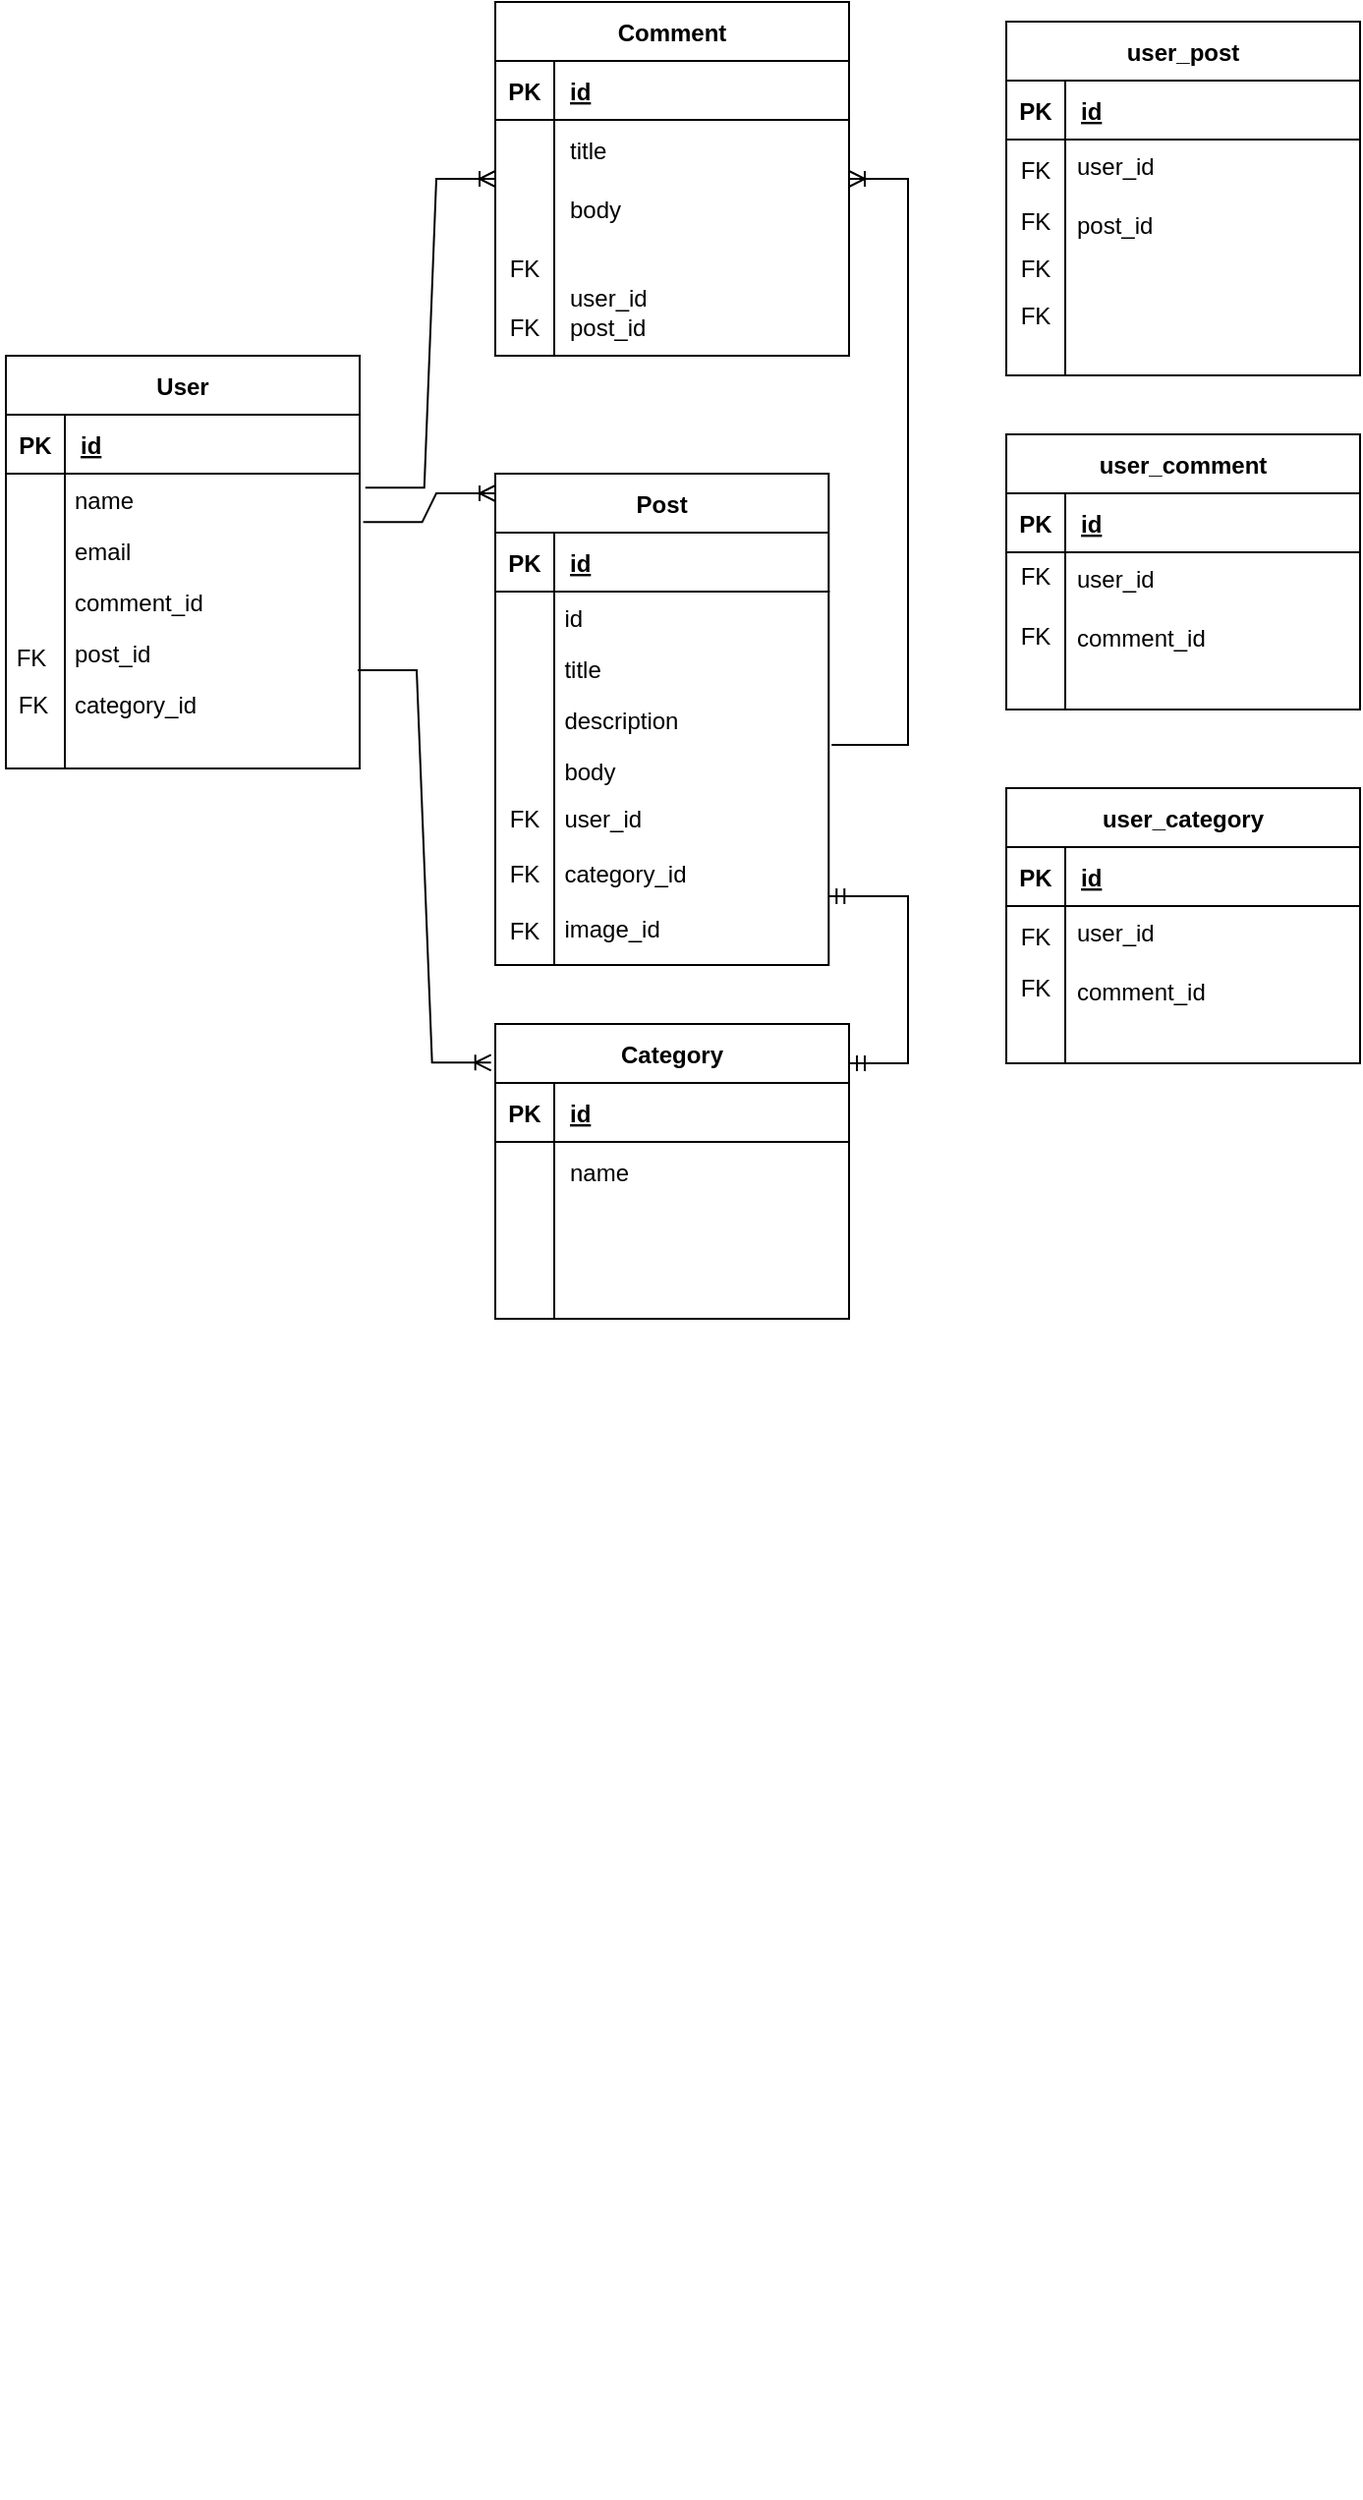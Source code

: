 <mxfile version="17.1.3" type="device"><diagram id="C5RBs43oDa-KdzZeNtuy" name="Page-1"><mxGraphModel dx="1185" dy="1831" grid="1" gridSize="10" guides="1" tooltips="1" connect="1" arrows="1" fold="1" page="1" pageScale="1" pageWidth="827" pageHeight="1169" math="0" shadow="0"><root><mxCell id="WIyWlLk6GJQsqaUBKTNV-0"/><mxCell id="WIyWlLk6GJQsqaUBKTNV-1" parent="WIyWlLk6GJQsqaUBKTNV-0"/><mxCell id="lPncde6TAyD1m9C1xYJm-18" value="" style="edgeStyle=entityRelationEdgeStyle;fontSize=12;html=1;endArrow=ERoneToMany;rounded=0;exitX=1.01;exitY=0.822;exitDx=0;exitDy=0;exitPerimeter=0;" parent="WIyWlLk6GJQsqaUBKTNV-1" source="tdaJ55dzC8BW70NEusdq-22" edge="1"><mxGeometry width="100" height="100" relative="1" as="geometry"><mxPoint x="210" y="250" as="sourcePoint"/><mxPoint x="280" y="140" as="targetPoint"/></mxGeometry></mxCell><mxCell id="lPncde6TAyD1m9C1xYJm-29" value="" style="edgeStyle=entityRelationEdgeStyle;fontSize=12;html=1;endArrow=ERoneToMany;rounded=0;exitX=1.008;exitY=1;exitDx=0;exitDy=0;exitPerimeter=0;" parent="WIyWlLk6GJQsqaUBKTNV-1" source="tdaJ55dzC8BW70NEusdq-77" target="tdaJ55dzC8BW70NEusdq-113" edge="1"><mxGeometry width="100" height="100" relative="1" as="geometry"><mxPoint x="440" y="237" as="sourcePoint"/><mxPoint x="530" y="-10" as="targetPoint"/></mxGeometry></mxCell><mxCell id="tdaJ55dzC8BW70NEusdq-33" value="" style="group" parent="WIyWlLk6GJQsqaUBKTNV-1" vertex="1" connectable="0"><mxGeometry x="60" y="950" width="189" height="210" as="geometry"/></mxCell><mxCell id="tdaJ55dzC8BW70NEusdq-36" value="" style="group" parent="tdaJ55dzC8BW70NEusdq-33" vertex="1" connectable="0"><mxGeometry x="-31" y="-880" width="191" height="210" as="geometry"/></mxCell><mxCell id="tdaJ55dzC8BW70NEusdq-18" value="User" style="shape=table;startSize=30;container=1;collapsible=1;childLayout=tableLayout;fixedRows=1;rowLines=0;fontStyle=1;align=center;resizeLast=1;" parent="tdaJ55dzC8BW70NEusdq-36" vertex="1"><mxGeometry x="2" width="180" height="210" as="geometry"/></mxCell><mxCell id="tdaJ55dzC8BW70NEusdq-19" value="" style="shape=tableRow;horizontal=0;startSize=0;swimlaneHead=0;swimlaneBody=0;fillColor=none;collapsible=0;dropTarget=0;points=[[0,0.5],[1,0.5]];portConstraint=eastwest;top=0;left=0;right=0;bottom=1;" parent="tdaJ55dzC8BW70NEusdq-18" vertex="1"><mxGeometry y="30" width="180" height="30" as="geometry"/></mxCell><mxCell id="tdaJ55dzC8BW70NEusdq-20" value="PK" style="shape=partialRectangle;connectable=0;fillColor=none;top=0;left=0;bottom=0;right=0;fontStyle=1;overflow=hidden;" parent="tdaJ55dzC8BW70NEusdq-19" vertex="1"><mxGeometry width="30" height="30" as="geometry"><mxRectangle width="30" height="30" as="alternateBounds"/></mxGeometry></mxCell><mxCell id="tdaJ55dzC8BW70NEusdq-21" value="id" style="shape=partialRectangle;connectable=0;fillColor=none;top=0;left=0;bottom=0;right=0;align=left;spacingLeft=6;fontStyle=5;overflow=hidden;" parent="tdaJ55dzC8BW70NEusdq-19" vertex="1"><mxGeometry x="30" width="150" height="30" as="geometry"><mxRectangle width="150" height="30" as="alternateBounds"/></mxGeometry></mxCell><mxCell id="tdaJ55dzC8BW70NEusdq-22" value="" style="shape=tableRow;horizontal=0;startSize=0;swimlaneHead=0;swimlaneBody=0;fillColor=none;collapsible=0;dropTarget=0;points=[[0,0.5],[1,0.5]];portConstraint=eastwest;top=0;left=0;right=0;bottom=0;" parent="tdaJ55dzC8BW70NEusdq-18" vertex="1"><mxGeometry y="60" width="180" height="30" as="geometry"/></mxCell><mxCell id="tdaJ55dzC8BW70NEusdq-23" value="" style="shape=partialRectangle;connectable=0;fillColor=none;top=0;left=0;bottom=0;right=0;editable=1;overflow=hidden;" parent="tdaJ55dzC8BW70NEusdq-22" vertex="1"><mxGeometry width="30" height="30" as="geometry"><mxRectangle width="30" height="30" as="alternateBounds"/></mxGeometry></mxCell><mxCell id="tdaJ55dzC8BW70NEusdq-24" value="" style="shape=partialRectangle;connectable=0;fillColor=none;top=0;left=0;bottom=0;right=0;align=left;spacingLeft=6;overflow=hidden;" parent="tdaJ55dzC8BW70NEusdq-22" vertex="1"><mxGeometry x="30" width="150" height="30" as="geometry"><mxRectangle width="150" height="30" as="alternateBounds"/></mxGeometry></mxCell><mxCell id="tdaJ55dzC8BW70NEusdq-28" value="" style="shape=tableRow;horizontal=0;startSize=0;swimlaneHead=0;swimlaneBody=0;fillColor=none;collapsible=0;dropTarget=0;points=[[0,0.5],[1,0.5]];portConstraint=eastwest;top=0;left=0;right=0;bottom=0;" parent="tdaJ55dzC8BW70NEusdq-18" vertex="1"><mxGeometry y="90" width="180" height="90" as="geometry"/></mxCell><mxCell id="tdaJ55dzC8BW70NEusdq-29" value="" style="shape=partialRectangle;connectable=0;fillColor=none;top=0;left=0;bottom=0;right=0;editable=1;overflow=hidden;" parent="tdaJ55dzC8BW70NEusdq-28" vertex="1"><mxGeometry width="30" height="90" as="geometry"><mxRectangle width="30" height="90" as="alternateBounds"/></mxGeometry></mxCell><mxCell id="tdaJ55dzC8BW70NEusdq-30" value="" style="shape=partialRectangle;connectable=0;fillColor=none;top=0;left=0;bottom=0;right=0;align=left;spacingLeft=6;overflow=hidden;" parent="tdaJ55dzC8BW70NEusdq-28" vertex="1"><mxGeometry x="30" width="150" height="90" as="geometry"><mxRectangle width="150" height="90" as="alternateBounds"/></mxGeometry></mxCell><mxCell id="tdaJ55dzC8BW70NEusdq-25" value="" style="shape=tableRow;horizontal=0;startSize=0;swimlaneHead=0;swimlaneBody=0;fillColor=none;collapsible=0;dropTarget=0;points=[[0,0.5],[1,0.5]];portConstraint=eastwest;top=0;left=0;right=0;bottom=0;" parent="tdaJ55dzC8BW70NEusdq-18" vertex="1"><mxGeometry y="180" width="180" height="30" as="geometry"/></mxCell><mxCell id="tdaJ55dzC8BW70NEusdq-26" value="" style="shape=partialRectangle;connectable=0;fillColor=none;top=0;left=0;bottom=0;right=0;editable=1;overflow=hidden;" parent="tdaJ55dzC8BW70NEusdq-25" vertex="1"><mxGeometry width="30" height="30" as="geometry"><mxRectangle width="30" height="30" as="alternateBounds"/></mxGeometry></mxCell><mxCell id="tdaJ55dzC8BW70NEusdq-27" value="" style="shape=partialRectangle;connectable=0;fillColor=none;top=0;left=0;bottom=0;right=0;align=left;spacingLeft=6;overflow=hidden;" parent="tdaJ55dzC8BW70NEusdq-25" vertex="1"><mxGeometry x="30" width="150" height="30" as="geometry"><mxRectangle width="150" height="30" as="alternateBounds"/></mxGeometry></mxCell><mxCell id="lPncde6TAyD1m9C1xYJm-11" value="name" style="text;align=left;verticalAlign=top;spacingLeft=4;spacingRight=4;overflow=hidden;rotatable=0;points=[[0,0.5],[1,0.5]];portConstraint=eastwest;rounded=0;shadow=0;html=0;" parent="tdaJ55dzC8BW70NEusdq-36" vertex="1"><mxGeometry x="31" y="60" width="149.0" height="26" as="geometry"/></mxCell><mxCell id="lPncde6TAyD1m9C1xYJm-12" value="email" style="text;align=left;verticalAlign=top;spacingLeft=4;spacingRight=4;overflow=hidden;rotatable=0;points=[[0,0.5],[1,0.5]];portConstraint=eastwest;rounded=0;shadow=0;html=0;" parent="tdaJ55dzC8BW70NEusdq-36" vertex="1"><mxGeometry x="31" y="86" width="149.0" height="26" as="geometry"/></mxCell><mxCell id="lPncde6TAyD1m9C1xYJm-15" value="comment_id" style="text;align=left;verticalAlign=top;spacingLeft=4;spacingRight=4;overflow=hidden;rotatable=0;points=[[0,0.5],[1,0.5]];portConstraint=eastwest;rounded=0;shadow=0;html=0;" parent="tdaJ55dzC8BW70NEusdq-36" vertex="1"><mxGeometry x="31" y="112" width="149.0" height="26" as="geometry"/></mxCell><mxCell id="lPncde6TAyD1m9C1xYJm-13" value="post_id" style="text;align=left;verticalAlign=top;spacingLeft=4;spacingRight=4;overflow=hidden;rotatable=0;points=[[0,0.5],[1,0.5]];portConstraint=eastwest;rounded=0;shadow=0;html=0;" parent="tdaJ55dzC8BW70NEusdq-36" vertex="1"><mxGeometry x="31" y="138" width="149.0" height="26" as="geometry"/></mxCell><mxCell id="tdaJ55dzC8BW70NEusdq-1" value="category_id" style="text;align=left;verticalAlign=top;spacingLeft=4;spacingRight=4;overflow=hidden;rotatable=0;points=[[0,0.5],[1,0.5]];portConstraint=eastwest;rounded=0;shadow=0;html=0;" parent="tdaJ55dzC8BW70NEusdq-36" vertex="1"><mxGeometry x="31" y="164" width="150" height="30" as="geometry"/></mxCell><mxCell id="tdaJ55dzC8BW70NEusdq-31" value="FK" style="shape=partialRectangle;connectable=0;fillColor=none;top=0;left=0;bottom=0;right=0;fontStyle=0;overflow=hidden;" parent="tdaJ55dzC8BW70NEusdq-36" vertex="1"><mxGeometry x="1" y="162" width="30" height="30" as="geometry"><mxRectangle width="30" height="30" as="alternateBounds"/></mxGeometry></mxCell><mxCell id="tdaJ55dzC8BW70NEusdq-32" value="FK" style="shape=partialRectangle;connectable=0;fillColor=none;top=0;left=0;bottom=0;right=0;fontStyle=0;overflow=hidden;" parent="tdaJ55dzC8BW70NEusdq-36" vertex="1"><mxGeometry y="138" width="30" height="30" as="geometry"><mxRectangle width="30" height="30" as="alternateBounds"/></mxGeometry></mxCell><mxCell id="tdaJ55dzC8BW70NEusdq-37" style="edgeStyle=orthogonalEdgeStyle;rounded=0;orthogonalLoop=1;jettySize=auto;html=1;exitX=1;exitY=0.5;exitDx=0;exitDy=0;" parent="tdaJ55dzC8BW70NEusdq-36" source="lPncde6TAyD1m9C1xYJm-11" target="lPncde6TAyD1m9C1xYJm-11" edge="1"><mxGeometry relative="1" as="geometry"/></mxCell><mxCell id="tdaJ55dzC8BW70NEusdq-82" value="" style="group" parent="WIyWlLk6GJQsqaUBKTNV-1" vertex="1" connectable="0"><mxGeometry x="280" y="130" width="180" height="250" as="geometry"/></mxCell><mxCell id="tdaJ55dzC8BW70NEusdq-75" value="id" style="text;align=left;verticalAlign=top;spacingLeft=4;spacingRight=4;overflow=hidden;rotatable=0;points=[[0,0.5],[1,0.5]];portConstraint=eastwest;" parent="tdaJ55dzC8BW70NEusdq-82" vertex="1"><mxGeometry x="29.21" y="60" width="140.79" height="26" as="geometry"/></mxCell><mxCell id="tdaJ55dzC8BW70NEusdq-76" value="title" style="text;align=left;verticalAlign=top;spacingLeft=4;spacingRight=4;overflow=hidden;rotatable=0;points=[[0,0.5],[1,0.5]];portConstraint=eastwest;rounded=0;shadow=0;html=0;" parent="tdaJ55dzC8BW70NEusdq-82" vertex="1"><mxGeometry x="29.21" y="86" width="140.79" height="26" as="geometry"/></mxCell><mxCell id="tdaJ55dzC8BW70NEusdq-77" value="description" style="text;align=left;verticalAlign=top;spacingLeft=4;spacingRight=4;overflow=hidden;rotatable=0;points=[[0,0.5],[1,0.5]];portConstraint=eastwest;rounded=0;shadow=0;html=0;" parent="tdaJ55dzC8BW70NEusdq-82" vertex="1"><mxGeometry x="29.21" y="112" width="140.79" height="26" as="geometry"/></mxCell><mxCell id="tdaJ55dzC8BW70NEusdq-78" value="body" style="text;align=left;verticalAlign=top;spacingLeft=4;spacingRight=4;overflow=hidden;rotatable=0;points=[[0,0.5],[1,0.5]];portConstraint=eastwest;rounded=0;shadow=0;html=0;" parent="tdaJ55dzC8BW70NEusdq-82" vertex="1"><mxGeometry x="29.21" y="138" width="140.79" height="26" as="geometry"/></mxCell><mxCell id="tdaJ55dzC8BW70NEusdq-79" value="user_id" style="text;align=left;verticalAlign=top;spacingLeft=4;spacingRight=4;overflow=hidden;rotatable=0;points=[[0,0.5],[1,0.5]];portConstraint=eastwest;rounded=0;shadow=0;html=0;" parent="tdaJ55dzC8BW70NEusdq-82" vertex="1"><mxGeometry x="29.21" y="162" width="140.79" height="26" as="geometry"/></mxCell><mxCell id="tdaJ55dzC8BW70NEusdq-80" value="category_id" style="text;align=left;verticalAlign=top;spacingLeft=4;spacingRight=4;overflow=hidden;rotatable=0;points=[[0,0.5],[1,0.5]];portConstraint=eastwest;rounded=0;shadow=0;html=0;" parent="tdaJ55dzC8BW70NEusdq-82" vertex="1"><mxGeometry x="29.21" y="190" width="140.79" height="26" as="geometry"/></mxCell><mxCell id="tdaJ55dzC8BW70NEusdq-81" value="image_id" style="text;align=left;verticalAlign=top;spacingLeft=4;spacingRight=4;overflow=hidden;rotatable=0;points=[[0,0.5],[1,0.5]];portConstraint=eastwest;rounded=0;shadow=0;html=0;" parent="tdaJ55dzC8BW70NEusdq-82" vertex="1"><mxGeometry x="29.21" y="218" width="140.79" height="26" as="geometry"/></mxCell><mxCell id="tdaJ55dzC8BW70NEusdq-86" value="" style="group" parent="tdaJ55dzC8BW70NEusdq-82" vertex="1" connectable="0"><mxGeometry width="169.634" height="250" as="geometry"/></mxCell><mxCell id="tdaJ55dzC8BW70NEusdq-62" value="Post" style="shape=table;startSize=30;container=1;collapsible=1;childLayout=tableLayout;fixedRows=1;rowLines=0;fontStyle=1;align=center;resizeLast=1;" parent="tdaJ55dzC8BW70NEusdq-86" vertex="1"><mxGeometry width="169.634" height="250" as="geometry"/></mxCell><mxCell id="tdaJ55dzC8BW70NEusdq-63" value="" style="shape=tableRow;horizontal=0;startSize=0;swimlaneHead=0;swimlaneBody=0;fillColor=none;collapsible=0;dropTarget=0;points=[[0,0.5],[1,0.5]];portConstraint=eastwest;top=0;left=0;right=0;bottom=1;" parent="tdaJ55dzC8BW70NEusdq-62" vertex="1"><mxGeometry y="30" width="169.634" height="30" as="geometry"/></mxCell><mxCell id="tdaJ55dzC8BW70NEusdq-64" value="PK" style="shape=partialRectangle;connectable=0;fillColor=none;top=0;left=0;bottom=0;right=0;fontStyle=1;overflow=hidden;" parent="tdaJ55dzC8BW70NEusdq-63" vertex="1"><mxGeometry width="30" height="30" as="geometry"><mxRectangle width="30" height="30" as="alternateBounds"/></mxGeometry></mxCell><mxCell id="tdaJ55dzC8BW70NEusdq-65" value="id" style="shape=partialRectangle;connectable=0;fillColor=none;top=0;left=0;bottom=0;right=0;align=left;spacingLeft=6;fontStyle=5;overflow=hidden;" parent="tdaJ55dzC8BW70NEusdq-63" vertex="1"><mxGeometry x="30" width="139.634" height="30" as="geometry"><mxRectangle width="139.634" height="30" as="alternateBounds"/></mxGeometry></mxCell><mxCell id="tdaJ55dzC8BW70NEusdq-66" value="" style="shape=tableRow;horizontal=0;startSize=0;swimlaneHead=0;swimlaneBody=0;fillColor=none;collapsible=0;dropTarget=0;points=[[0,0.5],[1,0.5]];portConstraint=eastwest;top=0;left=0;right=0;bottom=0;" parent="tdaJ55dzC8BW70NEusdq-62" vertex="1"><mxGeometry y="60" width="169.634" height="30" as="geometry"/></mxCell><mxCell id="tdaJ55dzC8BW70NEusdq-67" value="" style="shape=partialRectangle;connectable=0;fillColor=none;top=0;left=0;bottom=0;right=0;editable=1;overflow=hidden;" parent="tdaJ55dzC8BW70NEusdq-66" vertex="1"><mxGeometry width="30" height="30" as="geometry"><mxRectangle width="30" height="30" as="alternateBounds"/></mxGeometry></mxCell><mxCell id="tdaJ55dzC8BW70NEusdq-68" value="" style="shape=partialRectangle;connectable=0;fillColor=none;top=0;left=0;bottom=0;right=0;align=left;spacingLeft=6;overflow=hidden;" parent="tdaJ55dzC8BW70NEusdq-66" vertex="1"><mxGeometry x="30" width="139.634" height="30" as="geometry"><mxRectangle width="139.634" height="30" as="alternateBounds"/></mxGeometry></mxCell><mxCell id="tdaJ55dzC8BW70NEusdq-69" value="" style="shape=tableRow;horizontal=0;startSize=0;swimlaneHead=0;swimlaneBody=0;fillColor=none;collapsible=0;dropTarget=0;points=[[0,0.5],[1,0.5]];portConstraint=eastwest;top=0;left=0;right=0;bottom=0;" parent="tdaJ55dzC8BW70NEusdq-62" vertex="1"><mxGeometry y="90" width="169.634" height="90" as="geometry"/></mxCell><mxCell id="tdaJ55dzC8BW70NEusdq-70" value="" style="shape=partialRectangle;connectable=0;fillColor=none;top=0;left=0;bottom=0;right=0;editable=1;overflow=hidden;" parent="tdaJ55dzC8BW70NEusdq-69" vertex="1"><mxGeometry width="30" height="90" as="geometry"><mxRectangle width="30" height="90" as="alternateBounds"/></mxGeometry></mxCell><mxCell id="tdaJ55dzC8BW70NEusdq-71" value="" style="shape=partialRectangle;connectable=0;fillColor=none;top=0;left=0;bottom=0;right=0;align=left;spacingLeft=6;overflow=hidden;" parent="tdaJ55dzC8BW70NEusdq-69" vertex="1"><mxGeometry x="30" width="139.634" height="90" as="geometry"><mxRectangle width="139.634" height="90" as="alternateBounds"/></mxGeometry></mxCell><mxCell id="tdaJ55dzC8BW70NEusdq-72" value="" style="shape=tableRow;horizontal=0;startSize=0;swimlaneHead=0;swimlaneBody=0;fillColor=none;collapsible=0;dropTarget=0;points=[[0,0.5],[1,0.5]];portConstraint=eastwest;top=0;left=0;right=0;bottom=0;" parent="tdaJ55dzC8BW70NEusdq-62" vertex="1"><mxGeometry y="180" width="169.634" height="70" as="geometry"/></mxCell><mxCell id="tdaJ55dzC8BW70NEusdq-73" value="" style="shape=partialRectangle;connectable=0;fillColor=none;top=0;left=0;bottom=0;right=0;editable=1;overflow=hidden;" parent="tdaJ55dzC8BW70NEusdq-72" vertex="1"><mxGeometry width="30" height="70" as="geometry"><mxRectangle width="30" height="70" as="alternateBounds"/></mxGeometry></mxCell><mxCell id="tdaJ55dzC8BW70NEusdq-74" value="" style="shape=partialRectangle;connectable=0;fillColor=none;top=0;left=0;bottom=0;right=0;align=left;spacingLeft=6;overflow=hidden;" parent="tdaJ55dzC8BW70NEusdq-72" vertex="1"><mxGeometry x="30" width="139.634" height="70" as="geometry"><mxRectangle width="139.634" height="70" as="alternateBounds"/></mxGeometry></mxCell><mxCell id="tdaJ55dzC8BW70NEusdq-83" value="FK" style="shape=partialRectangle;connectable=0;fillColor=none;top=0;left=0;bottom=0;right=0;fontStyle=0;overflow=hidden;" parent="tdaJ55dzC8BW70NEusdq-86" vertex="1"><mxGeometry y="160" width="30" height="30" as="geometry"><mxRectangle width="30" height="30" as="alternateBounds"/></mxGeometry></mxCell><mxCell id="tdaJ55dzC8BW70NEusdq-84" value="FK" style="shape=partialRectangle;connectable=0;fillColor=none;top=0;left=0;bottom=0;right=0;fontStyle=0;overflow=hidden;" parent="tdaJ55dzC8BW70NEusdq-86" vertex="1"><mxGeometry y="188" width="30" height="30" as="geometry"><mxRectangle width="30" height="30" as="alternateBounds"/></mxGeometry></mxCell><mxCell id="tdaJ55dzC8BW70NEusdq-85" value="FK" style="shape=partialRectangle;connectable=0;fillColor=none;top=0;left=0;bottom=0;right=0;fontStyle=0;overflow=hidden;" parent="tdaJ55dzC8BW70NEusdq-86" vertex="1"><mxGeometry y="217" width="30" height="30" as="geometry"><mxRectangle width="30" height="30" as="alternateBounds"/></mxGeometry></mxCell><mxCell id="tdaJ55dzC8BW70NEusdq-129" value="" style="group" parent="WIyWlLk6GJQsqaUBKTNV-1" vertex="1" connectable="0"><mxGeometry x="280" y="-110" width="180" height="180" as="geometry"/></mxCell><mxCell id="tdaJ55dzC8BW70NEusdq-113" value="Comment" style="shape=table;startSize=30;container=1;collapsible=1;childLayout=tableLayout;fixedRows=1;rowLines=0;fontStyle=1;align=center;resizeLast=1;" parent="tdaJ55dzC8BW70NEusdq-129" vertex="1"><mxGeometry width="180" height="180" as="geometry"/></mxCell><mxCell id="tdaJ55dzC8BW70NEusdq-114" value="" style="shape=tableRow;horizontal=0;startSize=0;swimlaneHead=0;swimlaneBody=0;fillColor=none;collapsible=0;dropTarget=0;points=[[0,0.5],[1,0.5]];portConstraint=eastwest;top=0;left=0;right=0;bottom=1;" parent="tdaJ55dzC8BW70NEusdq-113" vertex="1"><mxGeometry y="30" width="180" height="30" as="geometry"/></mxCell><mxCell id="tdaJ55dzC8BW70NEusdq-115" value="PK" style="shape=partialRectangle;connectable=0;fillColor=none;top=0;left=0;bottom=0;right=0;fontStyle=1;overflow=hidden;" parent="tdaJ55dzC8BW70NEusdq-114" vertex="1"><mxGeometry width="30" height="30" as="geometry"><mxRectangle width="30" height="30" as="alternateBounds"/></mxGeometry></mxCell><mxCell id="tdaJ55dzC8BW70NEusdq-116" value="id" style="shape=partialRectangle;connectable=0;fillColor=none;top=0;left=0;bottom=0;right=0;align=left;spacingLeft=6;fontStyle=5;overflow=hidden;" parent="tdaJ55dzC8BW70NEusdq-114" vertex="1"><mxGeometry x="30" width="150" height="30" as="geometry"><mxRectangle width="150" height="30" as="alternateBounds"/></mxGeometry></mxCell><mxCell id="tdaJ55dzC8BW70NEusdq-117" value="" style="shape=tableRow;horizontal=0;startSize=0;swimlaneHead=0;swimlaneBody=0;fillColor=none;collapsible=0;dropTarget=0;points=[[0,0.5],[1,0.5]];portConstraint=eastwest;top=0;left=0;right=0;bottom=0;" parent="tdaJ55dzC8BW70NEusdq-113" vertex="1"><mxGeometry y="60" width="180" height="30" as="geometry"/></mxCell><mxCell id="tdaJ55dzC8BW70NEusdq-118" value="" style="shape=partialRectangle;connectable=0;fillColor=none;top=0;left=0;bottom=0;right=0;editable=1;overflow=hidden;" parent="tdaJ55dzC8BW70NEusdq-117" vertex="1"><mxGeometry width="30" height="30" as="geometry"><mxRectangle width="30" height="30" as="alternateBounds"/></mxGeometry></mxCell><mxCell id="tdaJ55dzC8BW70NEusdq-119" value="title   " style="shape=partialRectangle;connectable=0;fillColor=none;top=0;left=0;bottom=0;right=0;align=left;spacingLeft=6;overflow=hidden;" parent="tdaJ55dzC8BW70NEusdq-117" vertex="1"><mxGeometry x="30" width="150" height="30" as="geometry"><mxRectangle width="150" height="30" as="alternateBounds"/></mxGeometry></mxCell><mxCell id="tdaJ55dzC8BW70NEusdq-120" value="" style="shape=tableRow;horizontal=0;startSize=0;swimlaneHead=0;swimlaneBody=0;fillColor=none;collapsible=0;dropTarget=0;points=[[0,0.5],[1,0.5]];portConstraint=eastwest;top=0;left=0;right=0;bottom=0;" parent="tdaJ55dzC8BW70NEusdq-113" vertex="1"><mxGeometry y="90" width="180" height="30" as="geometry"/></mxCell><mxCell id="tdaJ55dzC8BW70NEusdq-121" value="" style="shape=partialRectangle;connectable=0;fillColor=none;top=0;left=0;bottom=0;right=0;editable=1;overflow=hidden;" parent="tdaJ55dzC8BW70NEusdq-120" vertex="1"><mxGeometry width="30" height="30" as="geometry"><mxRectangle width="30" height="30" as="alternateBounds"/></mxGeometry></mxCell><mxCell id="tdaJ55dzC8BW70NEusdq-122" value="body" style="shape=partialRectangle;connectable=0;fillColor=none;top=0;left=0;bottom=0;right=0;align=left;spacingLeft=6;overflow=hidden;" parent="tdaJ55dzC8BW70NEusdq-120" vertex="1"><mxGeometry x="30" width="150" height="30" as="geometry"><mxRectangle width="150" height="30" as="alternateBounds"/></mxGeometry></mxCell><mxCell id="tdaJ55dzC8BW70NEusdq-123" value="" style="shape=tableRow;horizontal=0;startSize=0;swimlaneHead=0;swimlaneBody=0;fillColor=none;collapsible=0;dropTarget=0;points=[[0,0.5],[1,0.5]];portConstraint=eastwest;top=0;left=0;right=0;bottom=0;" parent="tdaJ55dzC8BW70NEusdq-113" vertex="1"><mxGeometry y="120" width="180" height="60" as="geometry"/></mxCell><mxCell id="tdaJ55dzC8BW70NEusdq-124" value="" style="shape=partialRectangle;connectable=0;fillColor=none;top=0;left=0;bottom=0;right=0;editable=1;overflow=hidden;" parent="tdaJ55dzC8BW70NEusdq-123" vertex="1"><mxGeometry width="30" height="60" as="geometry"><mxRectangle width="30" height="60" as="alternateBounds"/></mxGeometry></mxCell><mxCell id="tdaJ55dzC8BW70NEusdq-125" value="user_id" style="shape=partialRectangle;connectable=0;fillColor=none;top=0;left=0;bottom=0;right=0;align=left;spacingLeft=6;overflow=hidden;" parent="tdaJ55dzC8BW70NEusdq-123" vertex="1"><mxGeometry x="30" width="150" height="60" as="geometry"><mxRectangle width="150" height="60" as="alternateBounds"/></mxGeometry></mxCell><mxCell id="tdaJ55dzC8BW70NEusdq-126" value="post_id" style="shape=partialRectangle;connectable=0;fillColor=none;top=0;left=0;bottom=0;right=0;align=left;spacingLeft=6;overflow=hidden;" parent="tdaJ55dzC8BW70NEusdq-129" vertex="1"><mxGeometry x="30" y="150" width="150" height="30" as="geometry"><mxRectangle width="150" height="30" as="alternateBounds"/></mxGeometry></mxCell><mxCell id="tdaJ55dzC8BW70NEusdq-128" value="FK" style="shape=partialRectangle;connectable=0;fillColor=none;top=0;left=0;bottom=0;right=0;fontStyle=0;overflow=hidden;" parent="tdaJ55dzC8BW70NEusdq-129" vertex="1"><mxGeometry y="150" width="30" height="30" as="geometry"><mxRectangle width="30" height="30" as="alternateBounds"/></mxGeometry></mxCell><mxCell id="tdaJ55dzC8BW70NEusdq-127" value="FK" style="shape=partialRectangle;connectable=0;fillColor=none;top=0;left=0;bottom=0;right=0;fontStyle=0;overflow=hidden;" parent="tdaJ55dzC8BW70NEusdq-129" vertex="1"><mxGeometry y="120" width="30" height="30" as="geometry"><mxRectangle width="30" height="30" as="alternateBounds"/></mxGeometry></mxCell><mxCell id="tdaJ55dzC8BW70NEusdq-130" value="Category" style="shape=table;startSize=30;container=1;collapsible=1;childLayout=tableLayout;fixedRows=1;rowLines=0;fontStyle=1;align=center;resizeLast=1;" parent="WIyWlLk6GJQsqaUBKTNV-1" vertex="1"><mxGeometry x="280" y="410" width="180" height="150" as="geometry"/></mxCell><mxCell id="tdaJ55dzC8BW70NEusdq-131" value="" style="shape=tableRow;horizontal=0;startSize=0;swimlaneHead=0;swimlaneBody=0;fillColor=none;collapsible=0;dropTarget=0;points=[[0,0.5],[1,0.5]];portConstraint=eastwest;top=0;left=0;right=0;bottom=1;" parent="tdaJ55dzC8BW70NEusdq-130" vertex="1"><mxGeometry y="30" width="180" height="30" as="geometry"/></mxCell><mxCell id="tdaJ55dzC8BW70NEusdq-132" value="PK" style="shape=partialRectangle;connectable=0;fillColor=none;top=0;left=0;bottom=0;right=0;fontStyle=1;overflow=hidden;" parent="tdaJ55dzC8BW70NEusdq-131" vertex="1"><mxGeometry width="30" height="30" as="geometry"><mxRectangle width="30" height="30" as="alternateBounds"/></mxGeometry></mxCell><mxCell id="tdaJ55dzC8BW70NEusdq-133" value="id" style="shape=partialRectangle;connectable=0;fillColor=none;top=0;left=0;bottom=0;right=0;align=left;spacingLeft=6;fontStyle=5;overflow=hidden;" parent="tdaJ55dzC8BW70NEusdq-131" vertex="1"><mxGeometry x="30" width="150" height="30" as="geometry"><mxRectangle width="150" height="30" as="alternateBounds"/></mxGeometry></mxCell><mxCell id="tdaJ55dzC8BW70NEusdq-134" value="" style="shape=tableRow;horizontal=0;startSize=0;swimlaneHead=0;swimlaneBody=0;fillColor=none;collapsible=0;dropTarget=0;points=[[0,0.5],[1,0.5]];portConstraint=eastwest;top=0;left=0;right=0;bottom=0;" parent="tdaJ55dzC8BW70NEusdq-130" vertex="1"><mxGeometry y="60" width="180" height="30" as="geometry"/></mxCell><mxCell id="tdaJ55dzC8BW70NEusdq-135" value="" style="shape=partialRectangle;connectable=0;fillColor=none;top=0;left=0;bottom=0;right=0;editable=1;overflow=hidden;" parent="tdaJ55dzC8BW70NEusdq-134" vertex="1"><mxGeometry width="30" height="30" as="geometry"><mxRectangle width="30" height="30" as="alternateBounds"/></mxGeometry></mxCell><mxCell id="tdaJ55dzC8BW70NEusdq-136" value="name" style="shape=partialRectangle;connectable=0;fillColor=none;top=0;left=0;bottom=0;right=0;align=left;spacingLeft=6;overflow=hidden;" parent="tdaJ55dzC8BW70NEusdq-134" vertex="1"><mxGeometry x="30" width="150" height="30" as="geometry"><mxRectangle width="150" height="30" as="alternateBounds"/></mxGeometry></mxCell><mxCell id="tdaJ55dzC8BW70NEusdq-137" value="" style="shape=tableRow;horizontal=0;startSize=0;swimlaneHead=0;swimlaneBody=0;fillColor=none;collapsible=0;dropTarget=0;points=[[0,0.5],[1,0.5]];portConstraint=eastwest;top=0;left=0;right=0;bottom=0;" parent="tdaJ55dzC8BW70NEusdq-130" vertex="1"><mxGeometry y="90" width="180" height="30" as="geometry"/></mxCell><mxCell id="tdaJ55dzC8BW70NEusdq-138" value="" style="shape=partialRectangle;connectable=0;fillColor=none;top=0;left=0;bottom=0;right=0;editable=1;overflow=hidden;" parent="tdaJ55dzC8BW70NEusdq-137" vertex="1"><mxGeometry width="30" height="30" as="geometry"><mxRectangle width="30" height="30" as="alternateBounds"/></mxGeometry></mxCell><mxCell id="tdaJ55dzC8BW70NEusdq-139" value="" style="shape=partialRectangle;connectable=0;fillColor=none;top=0;left=0;bottom=0;right=0;align=left;spacingLeft=6;overflow=hidden;" parent="tdaJ55dzC8BW70NEusdq-137" vertex="1"><mxGeometry x="30" width="150" height="30" as="geometry"><mxRectangle width="150" height="30" as="alternateBounds"/></mxGeometry></mxCell><mxCell id="tdaJ55dzC8BW70NEusdq-140" value="" style="shape=tableRow;horizontal=0;startSize=0;swimlaneHead=0;swimlaneBody=0;fillColor=none;collapsible=0;dropTarget=0;points=[[0,0.5],[1,0.5]];portConstraint=eastwest;top=0;left=0;right=0;bottom=0;" parent="tdaJ55dzC8BW70NEusdq-130" vertex="1"><mxGeometry y="120" width="180" height="30" as="geometry"/></mxCell><mxCell id="tdaJ55dzC8BW70NEusdq-141" value="" style="shape=partialRectangle;connectable=0;fillColor=none;top=0;left=0;bottom=0;right=0;editable=1;overflow=hidden;" parent="tdaJ55dzC8BW70NEusdq-140" vertex="1"><mxGeometry width="30" height="30" as="geometry"><mxRectangle width="30" height="30" as="alternateBounds"/></mxGeometry></mxCell><mxCell id="tdaJ55dzC8BW70NEusdq-142" value="" style="shape=partialRectangle;connectable=0;fillColor=none;top=0;left=0;bottom=0;right=0;align=left;spacingLeft=6;overflow=hidden;" parent="tdaJ55dzC8BW70NEusdq-140" vertex="1"><mxGeometry x="30" width="150" height="30" as="geometry"><mxRectangle width="150" height="30" as="alternateBounds"/></mxGeometry></mxCell><mxCell id="tdaJ55dzC8BW70NEusdq-143" value="" style="edgeStyle=entityRelationEdgeStyle;fontSize=12;html=1;endArrow=ERmandOne;startArrow=ERmandOne;rounded=0;" parent="WIyWlLk6GJQsqaUBKTNV-1" target="tdaJ55dzC8BW70NEusdq-72" edge="1"><mxGeometry width="100" height="100" relative="1" as="geometry"><mxPoint x="460" y="430" as="sourcePoint"/><mxPoint x="560" y="390" as="targetPoint"/></mxGeometry></mxCell><mxCell id="3vFFdi8er2SRn26Mqrz6-1" value="" style="edgeStyle=entityRelationEdgeStyle;fontSize=12;html=1;endArrow=ERoneToMany;rounded=0;exitX=1.016;exitY=0.236;exitDx=0;exitDy=0;exitPerimeter=0;" parent="WIyWlLk6GJQsqaUBKTNV-1" source="tdaJ55dzC8BW70NEusdq-22" target="tdaJ55dzC8BW70NEusdq-113" edge="1"><mxGeometry width="100" height="100" relative="1" as="geometry"><mxPoint x="110" y="70" as="sourcePoint"/><mxPoint x="210" y="-30" as="targetPoint"/></mxGeometry></mxCell><mxCell id="3vFFdi8er2SRn26Mqrz6-2" value="" style="edgeStyle=entityRelationEdgeStyle;fontSize=12;html=1;endArrow=ERoneToMany;rounded=0;entryX=-0.012;entryY=0.131;entryDx=0;entryDy=0;entryPerimeter=0;" parent="WIyWlLk6GJQsqaUBKTNV-1" target="tdaJ55dzC8BW70NEusdq-130" edge="1"><mxGeometry width="100" height="100" relative="1" as="geometry"><mxPoint x="210" y="230" as="sourcePoint"/><mxPoint x="310" y="130" as="targetPoint"/></mxGeometry></mxCell><mxCell id="nzWDMQncz5zFzU1A5s-C-0" value="" style="group" vertex="1" connectable="0" parent="WIyWlLk6GJQsqaUBKTNV-1"><mxGeometry x="540" y="-100" width="180" height="180" as="geometry"/></mxCell><mxCell id="nzWDMQncz5zFzU1A5s-C-1" value="user_post" style="shape=table;startSize=30;container=1;collapsible=1;childLayout=tableLayout;fixedRows=1;rowLines=0;fontStyle=1;align=center;resizeLast=1;" vertex="1" parent="nzWDMQncz5zFzU1A5s-C-0"><mxGeometry width="180" height="180" as="geometry"/></mxCell><mxCell id="nzWDMQncz5zFzU1A5s-C-2" value="" style="shape=tableRow;horizontal=0;startSize=0;swimlaneHead=0;swimlaneBody=0;fillColor=none;collapsible=0;dropTarget=0;points=[[0,0.5],[1,0.5]];portConstraint=eastwest;top=0;left=0;right=0;bottom=1;" vertex="1" parent="nzWDMQncz5zFzU1A5s-C-1"><mxGeometry y="30" width="180" height="30" as="geometry"/></mxCell><mxCell id="nzWDMQncz5zFzU1A5s-C-3" value="PK" style="shape=partialRectangle;connectable=0;fillColor=none;top=0;left=0;bottom=0;right=0;fontStyle=1;overflow=hidden;" vertex="1" parent="nzWDMQncz5zFzU1A5s-C-2"><mxGeometry width="30" height="30" as="geometry"><mxRectangle width="30" height="30" as="alternateBounds"/></mxGeometry></mxCell><mxCell id="nzWDMQncz5zFzU1A5s-C-4" value="id" style="shape=partialRectangle;connectable=0;fillColor=none;top=0;left=0;bottom=0;right=0;align=left;spacingLeft=6;fontStyle=5;overflow=hidden;" vertex="1" parent="nzWDMQncz5zFzU1A5s-C-2"><mxGeometry x="30" width="150" height="30" as="geometry"><mxRectangle width="150" height="30" as="alternateBounds"/></mxGeometry></mxCell><mxCell id="nzWDMQncz5zFzU1A5s-C-5" value="" style="shape=tableRow;horizontal=0;startSize=0;swimlaneHead=0;swimlaneBody=0;fillColor=none;collapsible=0;dropTarget=0;points=[[0,0.5],[1,0.5]];portConstraint=eastwest;top=0;left=0;right=0;bottom=0;" vertex="1" parent="nzWDMQncz5zFzU1A5s-C-1"><mxGeometry y="60" width="180" height="30" as="geometry"/></mxCell><mxCell id="nzWDMQncz5zFzU1A5s-C-6" value="" style="shape=partialRectangle;connectable=0;fillColor=none;top=0;left=0;bottom=0;right=0;editable=1;overflow=hidden;" vertex="1" parent="nzWDMQncz5zFzU1A5s-C-5"><mxGeometry width="30" height="30" as="geometry"><mxRectangle width="30" height="30" as="alternateBounds"/></mxGeometry></mxCell><mxCell id="nzWDMQncz5zFzU1A5s-C-7" value="" style="shape=partialRectangle;connectable=0;fillColor=none;top=0;left=0;bottom=0;right=0;align=left;spacingLeft=6;overflow=hidden;" vertex="1" parent="nzWDMQncz5zFzU1A5s-C-5"><mxGeometry x="30" width="150" height="30" as="geometry"><mxRectangle width="150" height="30" as="alternateBounds"/></mxGeometry></mxCell><mxCell id="nzWDMQncz5zFzU1A5s-C-8" value="" style="shape=tableRow;horizontal=0;startSize=0;swimlaneHead=0;swimlaneBody=0;fillColor=none;collapsible=0;dropTarget=0;points=[[0,0.5],[1,0.5]];portConstraint=eastwest;top=0;left=0;right=0;bottom=0;" vertex="1" parent="nzWDMQncz5zFzU1A5s-C-1"><mxGeometry y="90" width="180" height="30" as="geometry"/></mxCell><mxCell id="nzWDMQncz5zFzU1A5s-C-9" value="" style="shape=partialRectangle;connectable=0;fillColor=none;top=0;left=0;bottom=0;right=0;editable=1;overflow=hidden;" vertex="1" parent="nzWDMQncz5zFzU1A5s-C-8"><mxGeometry width="30" height="30" as="geometry"><mxRectangle width="30" height="30" as="alternateBounds"/></mxGeometry></mxCell><mxCell id="nzWDMQncz5zFzU1A5s-C-10" value="" style="shape=partialRectangle;connectable=0;fillColor=none;top=0;left=0;bottom=0;right=0;align=left;spacingLeft=6;overflow=hidden;" vertex="1" parent="nzWDMQncz5zFzU1A5s-C-8"><mxGeometry x="30" width="150" height="30" as="geometry"><mxRectangle width="150" height="30" as="alternateBounds"/></mxGeometry></mxCell><mxCell id="nzWDMQncz5zFzU1A5s-C-11" value="" style="shape=tableRow;horizontal=0;startSize=0;swimlaneHead=0;swimlaneBody=0;fillColor=none;collapsible=0;dropTarget=0;points=[[0,0.5],[1,0.5]];portConstraint=eastwest;top=0;left=0;right=0;bottom=0;" vertex="1" parent="nzWDMQncz5zFzU1A5s-C-1"><mxGeometry y="120" width="180" height="60" as="geometry"/></mxCell><mxCell id="nzWDMQncz5zFzU1A5s-C-12" value="" style="shape=partialRectangle;connectable=0;fillColor=none;top=0;left=0;bottom=0;right=0;editable=1;overflow=hidden;" vertex="1" parent="nzWDMQncz5zFzU1A5s-C-11"><mxGeometry width="30" height="60" as="geometry"><mxRectangle width="30" height="60" as="alternateBounds"/></mxGeometry></mxCell><mxCell id="nzWDMQncz5zFzU1A5s-C-13" value="" style="shape=partialRectangle;connectable=0;fillColor=none;top=0;left=0;bottom=0;right=0;align=left;spacingLeft=6;overflow=hidden;" vertex="1" parent="nzWDMQncz5zFzU1A5s-C-11"><mxGeometry x="30" width="150" height="60" as="geometry"><mxRectangle width="150" height="60" as="alternateBounds"/></mxGeometry></mxCell><mxCell id="nzWDMQncz5zFzU1A5s-C-15" value="FK" style="shape=partialRectangle;connectable=0;fillColor=none;top=0;left=0;bottom=0;right=0;fontStyle=0;overflow=hidden;" vertex="1" parent="nzWDMQncz5zFzU1A5s-C-0"><mxGeometry y="86" width="30" height="30" as="geometry"><mxRectangle width="30" height="30" as="alternateBounds"/></mxGeometry></mxCell><mxCell id="nzWDMQncz5zFzU1A5s-C-16" value="FK" style="shape=partialRectangle;connectable=0;fillColor=none;top=0;left=0;bottom=0;right=0;fontStyle=0;overflow=hidden;" vertex="1" parent="nzWDMQncz5zFzU1A5s-C-0"><mxGeometry y="60" width="30" height="30" as="geometry"><mxRectangle width="30" height="30" as="alternateBounds"/></mxGeometry></mxCell><mxCell id="nzWDMQncz5zFzU1A5s-C-17" value="user_id" style="text;align=left;verticalAlign=top;spacingLeft=4;spacingRight=4;overflow=hidden;rotatable=0;points=[[0,0.5],[1,0.5]];portConstraint=eastwest;rounded=0;shadow=0;html=0;" vertex="1" parent="nzWDMQncz5zFzU1A5s-C-0"><mxGeometry x="30" y="60" width="140.79" height="26" as="geometry"/></mxCell><mxCell id="nzWDMQncz5zFzU1A5s-C-20" value="post_id" style="text;align=left;verticalAlign=top;spacingLeft=4;spacingRight=4;overflow=hidden;rotatable=0;points=[[0,0.5],[1,0.5]];portConstraint=eastwest;rounded=0;shadow=0;html=0;" vertex="1" parent="nzWDMQncz5zFzU1A5s-C-0"><mxGeometry x="30" y="90" width="140.79" height="26" as="geometry"/></mxCell><mxCell id="nzWDMQncz5zFzU1A5s-C-22" value="FK" style="shape=partialRectangle;connectable=0;fillColor=none;top=0;left=0;bottom=0;right=0;fontStyle=0;overflow=hidden;" vertex="1" parent="nzWDMQncz5zFzU1A5s-C-0"><mxGeometry y="110" width="30" height="30" as="geometry"><mxRectangle width="30" height="30" as="alternateBounds"/></mxGeometry></mxCell><mxCell id="nzWDMQncz5zFzU1A5s-C-23" value="FK" style="shape=partialRectangle;connectable=0;fillColor=none;top=0;left=0;bottom=0;right=0;fontStyle=0;overflow=hidden;" vertex="1" parent="nzWDMQncz5zFzU1A5s-C-0"><mxGeometry y="134" width="30" height="30" as="geometry"><mxRectangle width="30" height="30" as="alternateBounds"/></mxGeometry></mxCell><mxCell id="nzWDMQncz5zFzU1A5s-C-24" value="" style="group" vertex="1" connectable="0" parent="WIyWlLk6GJQsqaUBKTNV-1"><mxGeometry x="540" y="110" width="180" height="140" as="geometry"/></mxCell><mxCell id="nzWDMQncz5zFzU1A5s-C-25" value="user_comment" style="shape=table;startSize=30;container=1;collapsible=1;childLayout=tableLayout;fixedRows=1;rowLines=0;fontStyle=1;align=center;resizeLast=1;" vertex="1" parent="nzWDMQncz5zFzU1A5s-C-24"><mxGeometry width="180" height="140" as="geometry"/></mxCell><mxCell id="nzWDMQncz5zFzU1A5s-C-26" value="" style="shape=tableRow;horizontal=0;startSize=0;swimlaneHead=0;swimlaneBody=0;fillColor=none;collapsible=0;dropTarget=0;points=[[0,0.5],[1,0.5]];portConstraint=eastwest;top=0;left=0;right=0;bottom=1;" vertex="1" parent="nzWDMQncz5zFzU1A5s-C-25"><mxGeometry y="30" width="180" height="30" as="geometry"/></mxCell><mxCell id="nzWDMQncz5zFzU1A5s-C-27" value="PK" style="shape=partialRectangle;connectable=0;fillColor=none;top=0;left=0;bottom=0;right=0;fontStyle=1;overflow=hidden;" vertex="1" parent="nzWDMQncz5zFzU1A5s-C-26"><mxGeometry width="30" height="30" as="geometry"><mxRectangle width="30" height="30" as="alternateBounds"/></mxGeometry></mxCell><mxCell id="nzWDMQncz5zFzU1A5s-C-28" value="id" style="shape=partialRectangle;connectable=0;fillColor=none;top=0;left=0;bottom=0;right=0;align=left;spacingLeft=6;fontStyle=5;overflow=hidden;" vertex="1" parent="nzWDMQncz5zFzU1A5s-C-26"><mxGeometry x="30" width="150" height="30" as="geometry"><mxRectangle width="150" height="30" as="alternateBounds"/></mxGeometry></mxCell><mxCell id="nzWDMQncz5zFzU1A5s-C-29" value="" style="shape=tableRow;horizontal=0;startSize=0;swimlaneHead=0;swimlaneBody=0;fillColor=none;collapsible=0;dropTarget=0;points=[[0,0.5],[1,0.5]];portConstraint=eastwest;top=0;left=0;right=0;bottom=0;" vertex="1" parent="nzWDMQncz5zFzU1A5s-C-25"><mxGeometry y="60" width="180" height="30" as="geometry"/></mxCell><mxCell id="nzWDMQncz5zFzU1A5s-C-30" value="" style="shape=partialRectangle;connectable=0;fillColor=none;top=0;left=0;bottom=0;right=0;editable=1;overflow=hidden;" vertex="1" parent="nzWDMQncz5zFzU1A5s-C-29"><mxGeometry width="30" height="30" as="geometry"><mxRectangle width="30" height="30" as="alternateBounds"/></mxGeometry></mxCell><mxCell id="nzWDMQncz5zFzU1A5s-C-31" value="" style="shape=partialRectangle;connectable=0;fillColor=none;top=0;left=0;bottom=0;right=0;align=left;spacingLeft=6;overflow=hidden;" vertex="1" parent="nzWDMQncz5zFzU1A5s-C-29"><mxGeometry x="30" width="150" height="30" as="geometry"><mxRectangle width="150" height="30" as="alternateBounds"/></mxGeometry></mxCell><mxCell id="nzWDMQncz5zFzU1A5s-C-32" value="" style="shape=tableRow;horizontal=0;startSize=0;swimlaneHead=0;swimlaneBody=0;fillColor=none;collapsible=0;dropTarget=0;points=[[0,0.5],[1,0.5]];portConstraint=eastwest;top=0;left=0;right=0;bottom=0;" vertex="1" parent="nzWDMQncz5zFzU1A5s-C-25"><mxGeometry y="90" width="180" height="30" as="geometry"/></mxCell><mxCell id="nzWDMQncz5zFzU1A5s-C-33" value="" style="shape=partialRectangle;connectable=0;fillColor=none;top=0;left=0;bottom=0;right=0;editable=1;overflow=hidden;" vertex="1" parent="nzWDMQncz5zFzU1A5s-C-32"><mxGeometry width="30" height="30" as="geometry"><mxRectangle width="30" height="30" as="alternateBounds"/></mxGeometry></mxCell><mxCell id="nzWDMQncz5zFzU1A5s-C-34" value="" style="shape=partialRectangle;connectable=0;fillColor=none;top=0;left=0;bottom=0;right=0;align=left;spacingLeft=6;overflow=hidden;" vertex="1" parent="nzWDMQncz5zFzU1A5s-C-32"><mxGeometry x="30" width="150" height="30" as="geometry"><mxRectangle width="150" height="30" as="alternateBounds"/></mxGeometry></mxCell><mxCell id="nzWDMQncz5zFzU1A5s-C-35" value="" style="shape=tableRow;horizontal=0;startSize=0;swimlaneHead=0;swimlaneBody=0;fillColor=none;collapsible=0;dropTarget=0;points=[[0,0.5],[1,0.5]];portConstraint=eastwest;top=0;left=0;right=0;bottom=0;" vertex="1" parent="nzWDMQncz5zFzU1A5s-C-25"><mxGeometry y="120" width="180" height="20" as="geometry"/></mxCell><mxCell id="nzWDMQncz5zFzU1A5s-C-36" value="" style="shape=partialRectangle;connectable=0;fillColor=none;top=0;left=0;bottom=0;right=0;editable=1;overflow=hidden;" vertex="1" parent="nzWDMQncz5zFzU1A5s-C-35"><mxGeometry width="30" height="20" as="geometry"><mxRectangle width="30" height="20" as="alternateBounds"/></mxGeometry></mxCell><mxCell id="nzWDMQncz5zFzU1A5s-C-37" value="" style="shape=partialRectangle;connectable=0;fillColor=none;top=0;left=0;bottom=0;right=0;align=left;spacingLeft=6;overflow=hidden;" vertex="1" parent="nzWDMQncz5zFzU1A5s-C-35"><mxGeometry x="30" width="150" height="20" as="geometry"><mxRectangle width="150" height="20" as="alternateBounds"/></mxGeometry></mxCell><mxCell id="nzWDMQncz5zFzU1A5s-C-38" value="FK" style="shape=partialRectangle;connectable=0;fillColor=none;top=0;left=0;bottom=0;right=0;fontStyle=0;overflow=hidden;" vertex="1" parent="nzWDMQncz5zFzU1A5s-C-24"><mxGeometry y="90.219" width="30" height="23.333" as="geometry"><mxRectangle width="30" height="30" as="alternateBounds"/></mxGeometry></mxCell><mxCell id="nzWDMQncz5zFzU1A5s-C-39" value="FK" style="shape=partialRectangle;connectable=0;fillColor=none;top=0;left=0;bottom=0;right=0;fontStyle=0;overflow=hidden;" vertex="1" parent="nzWDMQncz5zFzU1A5s-C-24"><mxGeometry y="59.887" width="30" height="23.333" as="geometry"><mxRectangle width="30" height="30" as="alternateBounds"/></mxGeometry></mxCell><mxCell id="nzWDMQncz5zFzU1A5s-C-40" value="user_id" style="text;align=left;verticalAlign=top;spacingLeft=4;spacingRight=4;overflow=hidden;rotatable=0;points=[[0,0.5],[1,0.5]];portConstraint=eastwest;rounded=0;shadow=0;html=0;" vertex="1" parent="nzWDMQncz5zFzU1A5s-C-24"><mxGeometry x="30" y="59.887" width="140.79" height="20.222" as="geometry"/></mxCell><mxCell id="nzWDMQncz5zFzU1A5s-C-41" value="comment_id" style="text;align=left;verticalAlign=top;spacingLeft=4;spacingRight=4;overflow=hidden;rotatable=0;points=[[0,0.5],[1,0.5]];portConstraint=eastwest;rounded=0;shadow=0;html=0;" vertex="1" parent="nzWDMQncz5zFzU1A5s-C-24"><mxGeometry x="30" y="90.22" width="140.79" height="20.222" as="geometry"/></mxCell><mxCell id="nzWDMQncz5zFzU1A5s-C-44" value="" style="group" vertex="1" connectable="0" parent="WIyWlLk6GJQsqaUBKTNV-1"><mxGeometry x="540" y="290" width="180" height="180" as="geometry"/></mxCell><mxCell id="nzWDMQncz5zFzU1A5s-C-45" value="user_category" style="shape=table;startSize=30;container=1;collapsible=1;childLayout=tableLayout;fixedRows=1;rowLines=0;fontStyle=1;align=center;resizeLast=1;" vertex="1" parent="nzWDMQncz5zFzU1A5s-C-44"><mxGeometry width="180" height="140" as="geometry"/></mxCell><mxCell id="nzWDMQncz5zFzU1A5s-C-46" value="" style="shape=tableRow;horizontal=0;startSize=0;swimlaneHead=0;swimlaneBody=0;fillColor=none;collapsible=0;dropTarget=0;points=[[0,0.5],[1,0.5]];portConstraint=eastwest;top=0;left=0;right=0;bottom=1;" vertex="1" parent="nzWDMQncz5zFzU1A5s-C-45"><mxGeometry y="30" width="180" height="30" as="geometry"/></mxCell><mxCell id="nzWDMQncz5zFzU1A5s-C-47" value="PK" style="shape=partialRectangle;connectable=0;fillColor=none;top=0;left=0;bottom=0;right=0;fontStyle=1;overflow=hidden;" vertex="1" parent="nzWDMQncz5zFzU1A5s-C-46"><mxGeometry width="30" height="30" as="geometry"><mxRectangle width="30" height="30" as="alternateBounds"/></mxGeometry></mxCell><mxCell id="nzWDMQncz5zFzU1A5s-C-48" value="id" style="shape=partialRectangle;connectable=0;fillColor=none;top=0;left=0;bottom=0;right=0;align=left;spacingLeft=6;fontStyle=5;overflow=hidden;" vertex="1" parent="nzWDMQncz5zFzU1A5s-C-46"><mxGeometry x="30" width="150" height="30" as="geometry"><mxRectangle width="150" height="30" as="alternateBounds"/></mxGeometry></mxCell><mxCell id="nzWDMQncz5zFzU1A5s-C-49" value="" style="shape=tableRow;horizontal=0;startSize=0;swimlaneHead=0;swimlaneBody=0;fillColor=none;collapsible=0;dropTarget=0;points=[[0,0.5],[1,0.5]];portConstraint=eastwest;top=0;left=0;right=0;bottom=0;" vertex="1" parent="nzWDMQncz5zFzU1A5s-C-45"><mxGeometry y="60" width="180" height="30" as="geometry"/></mxCell><mxCell id="nzWDMQncz5zFzU1A5s-C-50" value="" style="shape=partialRectangle;connectable=0;fillColor=none;top=0;left=0;bottom=0;right=0;editable=1;overflow=hidden;" vertex="1" parent="nzWDMQncz5zFzU1A5s-C-49"><mxGeometry width="30" height="30" as="geometry"><mxRectangle width="30" height="30" as="alternateBounds"/></mxGeometry></mxCell><mxCell id="nzWDMQncz5zFzU1A5s-C-51" value="" style="shape=partialRectangle;connectable=0;fillColor=none;top=0;left=0;bottom=0;right=0;align=left;spacingLeft=6;overflow=hidden;" vertex="1" parent="nzWDMQncz5zFzU1A5s-C-49"><mxGeometry x="30" width="150" height="30" as="geometry"><mxRectangle width="150" height="30" as="alternateBounds"/></mxGeometry></mxCell><mxCell id="nzWDMQncz5zFzU1A5s-C-52" value="" style="shape=tableRow;horizontal=0;startSize=0;swimlaneHead=0;swimlaneBody=0;fillColor=none;collapsible=0;dropTarget=0;points=[[0,0.5],[1,0.5]];portConstraint=eastwest;top=0;left=0;right=0;bottom=0;" vertex="1" parent="nzWDMQncz5zFzU1A5s-C-45"><mxGeometry y="90" width="180" height="30" as="geometry"/></mxCell><mxCell id="nzWDMQncz5zFzU1A5s-C-53" value="" style="shape=partialRectangle;connectable=0;fillColor=none;top=0;left=0;bottom=0;right=0;editable=1;overflow=hidden;" vertex="1" parent="nzWDMQncz5zFzU1A5s-C-52"><mxGeometry width="30" height="30" as="geometry"><mxRectangle width="30" height="30" as="alternateBounds"/></mxGeometry></mxCell><mxCell id="nzWDMQncz5zFzU1A5s-C-54" value="" style="shape=partialRectangle;connectable=0;fillColor=none;top=0;left=0;bottom=0;right=0;align=left;spacingLeft=6;overflow=hidden;" vertex="1" parent="nzWDMQncz5zFzU1A5s-C-52"><mxGeometry x="30" width="150" height="30" as="geometry"><mxRectangle width="150" height="30" as="alternateBounds"/></mxGeometry></mxCell><mxCell id="nzWDMQncz5zFzU1A5s-C-55" value="" style="shape=tableRow;horizontal=0;startSize=0;swimlaneHead=0;swimlaneBody=0;fillColor=none;collapsible=0;dropTarget=0;points=[[0,0.5],[1,0.5]];portConstraint=eastwest;top=0;left=0;right=0;bottom=0;" vertex="1" parent="nzWDMQncz5zFzU1A5s-C-45"><mxGeometry y="120" width="180" height="20" as="geometry"/></mxCell><mxCell id="nzWDMQncz5zFzU1A5s-C-56" value="" style="shape=partialRectangle;connectable=0;fillColor=none;top=0;left=0;bottom=0;right=0;editable=1;overflow=hidden;" vertex="1" parent="nzWDMQncz5zFzU1A5s-C-55"><mxGeometry width="30" height="20" as="geometry"><mxRectangle width="30" height="20" as="alternateBounds"/></mxGeometry></mxCell><mxCell id="nzWDMQncz5zFzU1A5s-C-57" value="" style="shape=partialRectangle;connectable=0;fillColor=none;top=0;left=0;bottom=0;right=0;align=left;spacingLeft=6;overflow=hidden;" vertex="1" parent="nzWDMQncz5zFzU1A5s-C-55"><mxGeometry x="30" width="150" height="20" as="geometry"><mxRectangle width="150" height="20" as="alternateBounds"/></mxGeometry></mxCell><mxCell id="nzWDMQncz5zFzU1A5s-C-58" value="FK" style="shape=partialRectangle;connectable=0;fillColor=none;top=0;left=0;bottom=0;right=0;fontStyle=0;overflow=hidden;" vertex="1" parent="nzWDMQncz5zFzU1A5s-C-44"><mxGeometry y="86" width="30" height="30" as="geometry"><mxRectangle width="30" height="30" as="alternateBounds"/></mxGeometry></mxCell><mxCell id="nzWDMQncz5zFzU1A5s-C-59" value="FK" style="shape=partialRectangle;connectable=0;fillColor=none;top=0;left=0;bottom=0;right=0;fontStyle=0;overflow=hidden;" vertex="1" parent="nzWDMQncz5zFzU1A5s-C-44"><mxGeometry y="60" width="30" height="30" as="geometry"><mxRectangle width="30" height="30" as="alternateBounds"/></mxGeometry></mxCell><mxCell id="nzWDMQncz5zFzU1A5s-C-60" value="user_id" style="text;align=left;verticalAlign=top;spacingLeft=4;spacingRight=4;overflow=hidden;rotatable=0;points=[[0,0.5],[1,0.5]];portConstraint=eastwest;rounded=0;shadow=0;html=0;" vertex="1" parent="nzWDMQncz5zFzU1A5s-C-44"><mxGeometry x="30" y="60" width="140.79" height="26" as="geometry"/></mxCell><mxCell id="nzWDMQncz5zFzU1A5s-C-61" value="comment_id" style="text;align=left;verticalAlign=top;spacingLeft=4;spacingRight=4;overflow=hidden;rotatable=0;points=[[0,0.5],[1,0.5]];portConstraint=eastwest;rounded=0;shadow=0;html=0;" vertex="1" parent="nzWDMQncz5zFzU1A5s-C-44"><mxGeometry x="30" y="90" width="140.79" height="26" as="geometry"/></mxCell></root></mxGraphModel></diagram></mxfile>